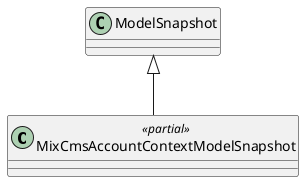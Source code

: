 @startuml
class MixCmsAccountContextModelSnapshot <<partial>> {
}
ModelSnapshot <|-- MixCmsAccountContextModelSnapshot
@enduml
